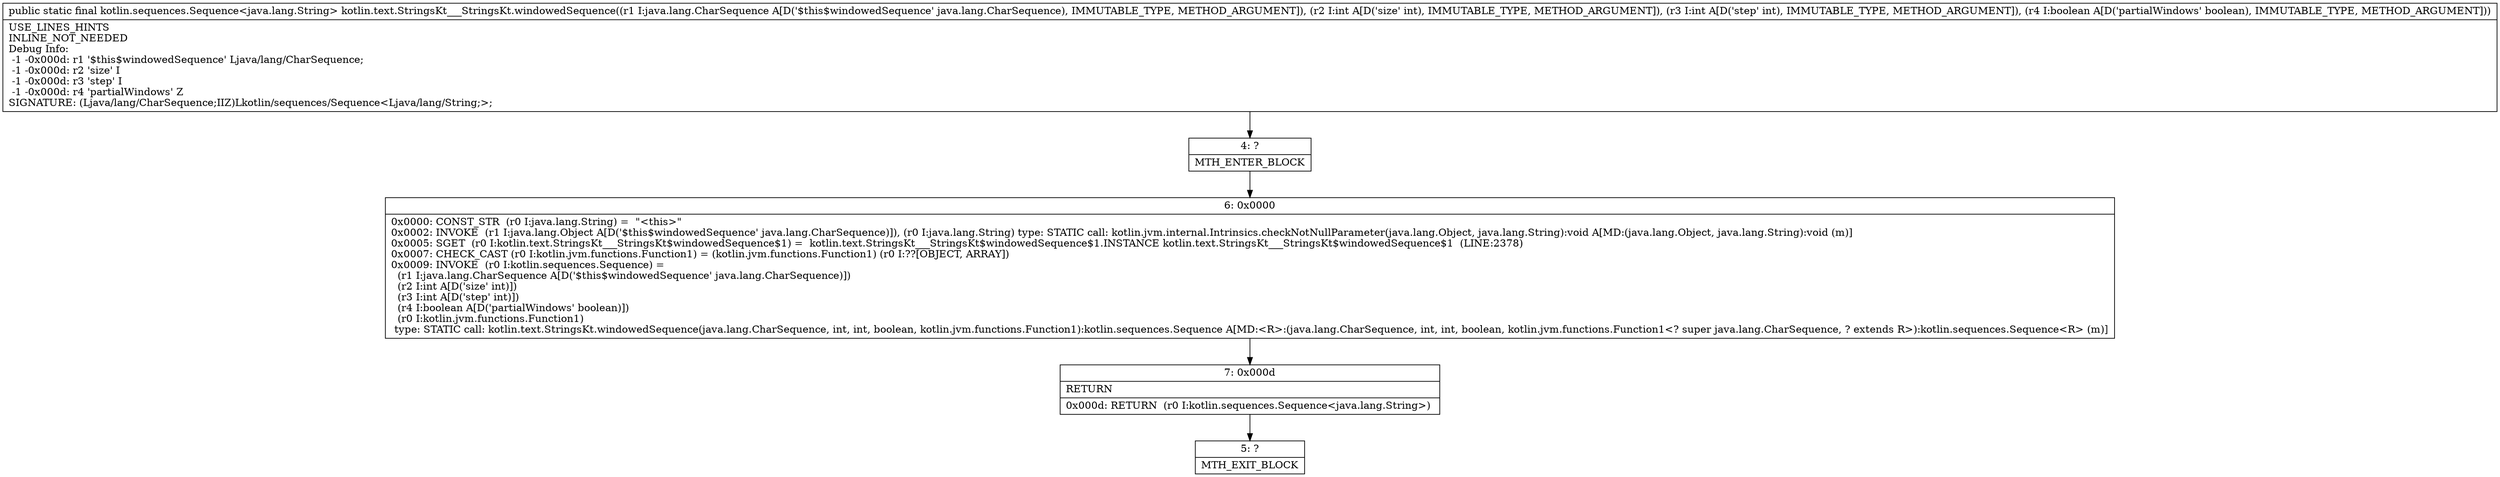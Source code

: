 digraph "CFG forkotlin.text.StringsKt___StringsKt.windowedSequence(Ljava\/lang\/CharSequence;IIZ)Lkotlin\/sequences\/Sequence;" {
Node_4 [shape=record,label="{4\:\ ?|MTH_ENTER_BLOCK\l}"];
Node_6 [shape=record,label="{6\:\ 0x0000|0x0000: CONST_STR  (r0 I:java.lang.String) =  \"\<this\>\" \l0x0002: INVOKE  (r1 I:java.lang.Object A[D('$this$windowedSequence' java.lang.CharSequence)]), (r0 I:java.lang.String) type: STATIC call: kotlin.jvm.internal.Intrinsics.checkNotNullParameter(java.lang.Object, java.lang.String):void A[MD:(java.lang.Object, java.lang.String):void (m)]\l0x0005: SGET  (r0 I:kotlin.text.StringsKt___StringsKt$windowedSequence$1) =  kotlin.text.StringsKt___StringsKt$windowedSequence$1.INSTANCE kotlin.text.StringsKt___StringsKt$windowedSequence$1  (LINE:2378)\l0x0007: CHECK_CAST (r0 I:kotlin.jvm.functions.Function1) = (kotlin.jvm.functions.Function1) (r0 I:??[OBJECT, ARRAY]) \l0x0009: INVOKE  (r0 I:kotlin.sequences.Sequence) = \l  (r1 I:java.lang.CharSequence A[D('$this$windowedSequence' java.lang.CharSequence)])\l  (r2 I:int A[D('size' int)])\l  (r3 I:int A[D('step' int)])\l  (r4 I:boolean A[D('partialWindows' boolean)])\l  (r0 I:kotlin.jvm.functions.Function1)\l type: STATIC call: kotlin.text.StringsKt.windowedSequence(java.lang.CharSequence, int, int, boolean, kotlin.jvm.functions.Function1):kotlin.sequences.Sequence A[MD:\<R\>:(java.lang.CharSequence, int, int, boolean, kotlin.jvm.functions.Function1\<? super java.lang.CharSequence, ? extends R\>):kotlin.sequences.Sequence\<R\> (m)]\l}"];
Node_7 [shape=record,label="{7\:\ 0x000d|RETURN\l|0x000d: RETURN  (r0 I:kotlin.sequences.Sequence\<java.lang.String\>) \l}"];
Node_5 [shape=record,label="{5\:\ ?|MTH_EXIT_BLOCK\l}"];
MethodNode[shape=record,label="{public static final kotlin.sequences.Sequence\<java.lang.String\> kotlin.text.StringsKt___StringsKt.windowedSequence((r1 I:java.lang.CharSequence A[D('$this$windowedSequence' java.lang.CharSequence), IMMUTABLE_TYPE, METHOD_ARGUMENT]), (r2 I:int A[D('size' int), IMMUTABLE_TYPE, METHOD_ARGUMENT]), (r3 I:int A[D('step' int), IMMUTABLE_TYPE, METHOD_ARGUMENT]), (r4 I:boolean A[D('partialWindows' boolean), IMMUTABLE_TYPE, METHOD_ARGUMENT]))  | USE_LINES_HINTS\lINLINE_NOT_NEEDED\lDebug Info:\l  \-1 \-0x000d: r1 '$this$windowedSequence' Ljava\/lang\/CharSequence;\l  \-1 \-0x000d: r2 'size' I\l  \-1 \-0x000d: r3 'step' I\l  \-1 \-0x000d: r4 'partialWindows' Z\lSIGNATURE: (Ljava\/lang\/CharSequence;IIZ)Lkotlin\/sequences\/Sequence\<Ljava\/lang\/String;\>;\l}"];
MethodNode -> Node_4;Node_4 -> Node_6;
Node_6 -> Node_7;
Node_7 -> Node_5;
}

